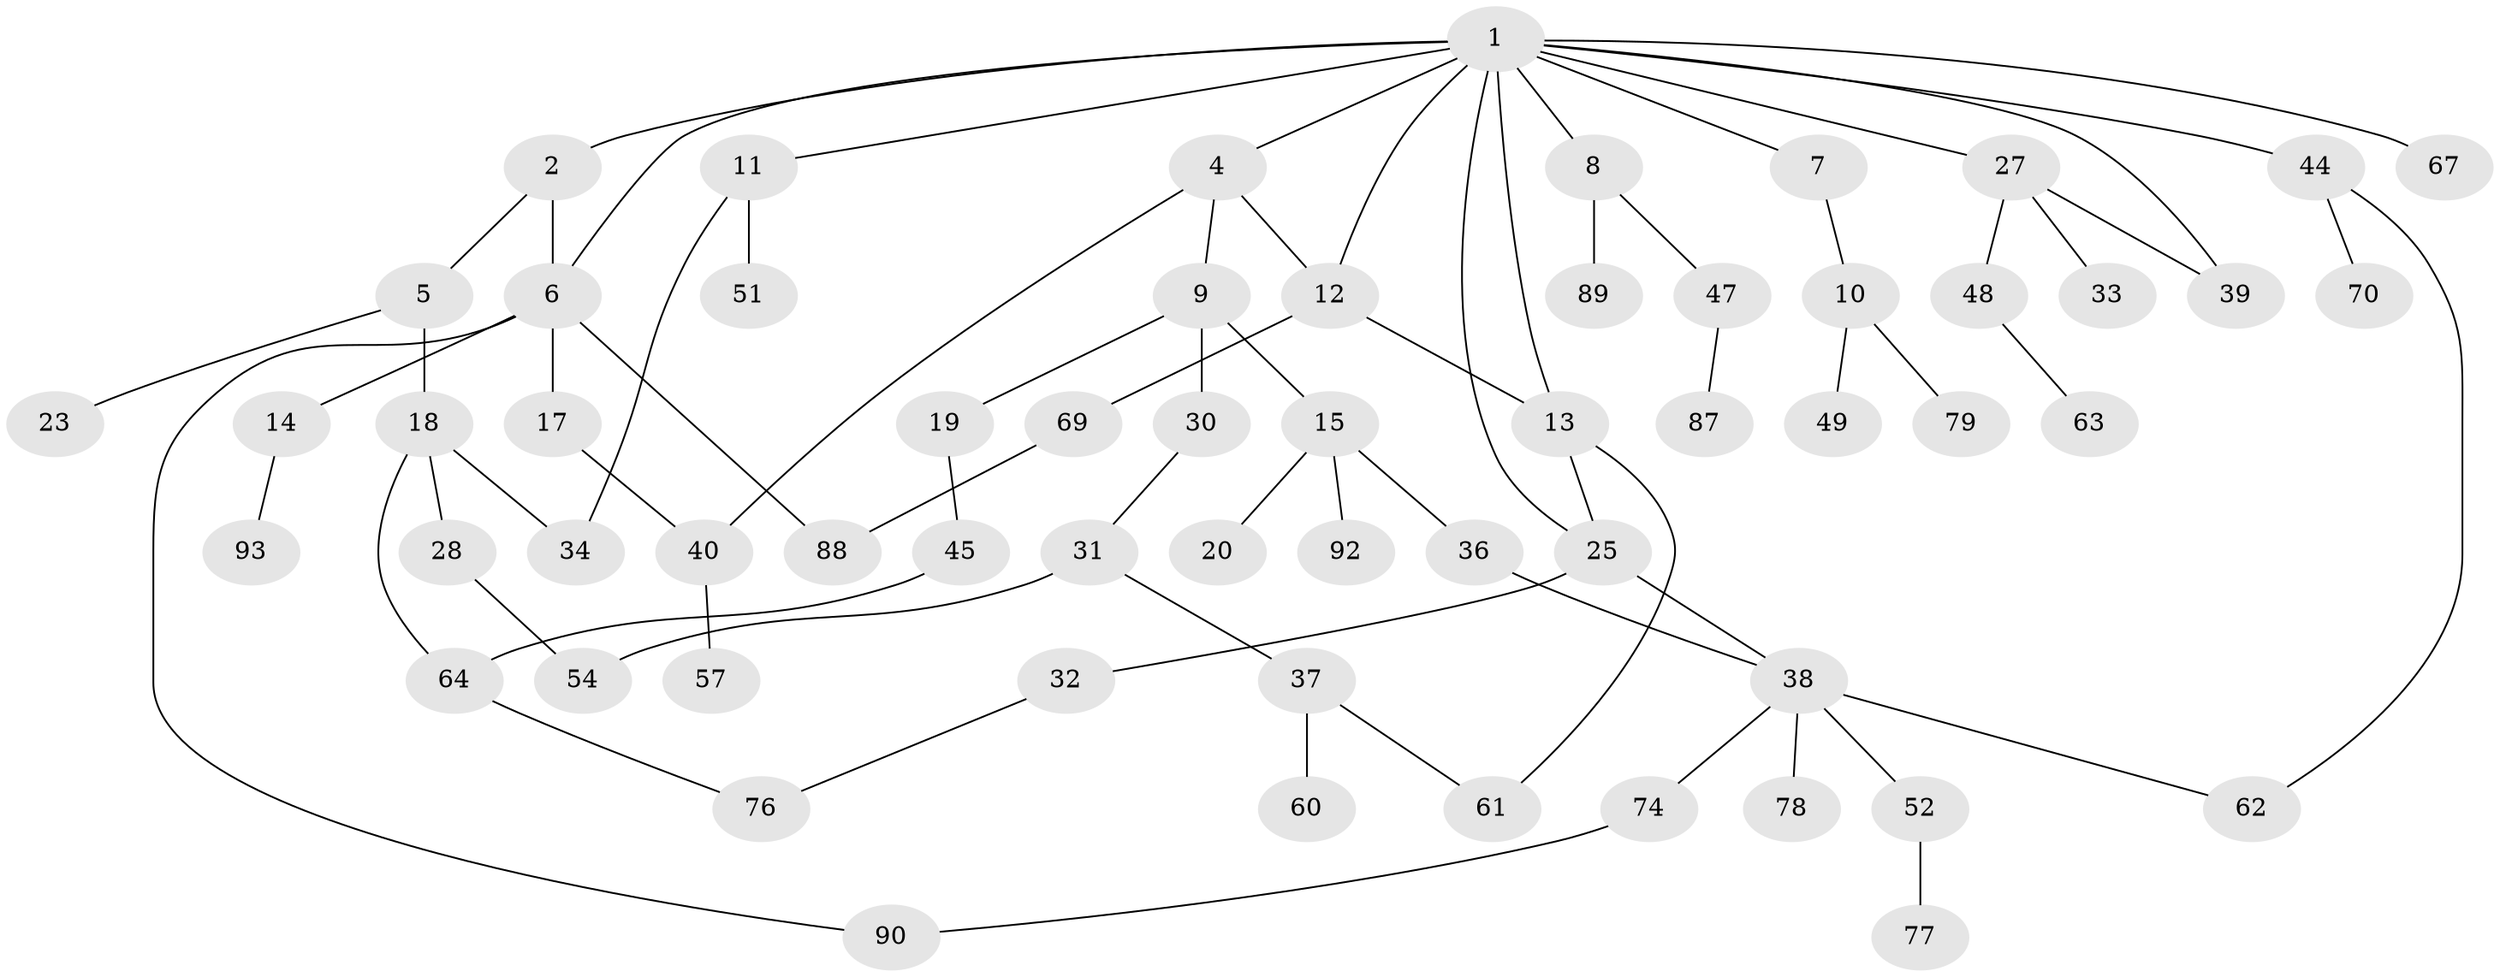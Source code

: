 // original degree distribution, {8: 0.010752688172043012, 4: 0.0967741935483871, 7: 0.010752688172043012, 3: 0.1935483870967742, 5: 0.03225806451612903, 2: 0.3010752688172043, 1: 0.34408602150537637, 6: 0.010752688172043012}
// Generated by graph-tools (version 1.1) at 2025/10/02/27/25 16:10:55]
// undirected, 60 vertices, 74 edges
graph export_dot {
graph [start="1"]
  node [color=gray90,style=filled];
  1 [super="+3"];
  2 [super="+26"];
  4 [super="+59"];
  5 [super="+35"];
  6 [super="+71"];
  7 [super="+16"];
  8 [super="+80"];
  9 [super="+65"];
  10;
  11 [super="+22"];
  12 [super="+56"];
  13 [super="+21"];
  14;
  15 [super="+41"];
  17 [super="+43"];
  18 [super="+24"];
  19;
  20 [super="+53"];
  23;
  25;
  27 [super="+29"];
  28 [super="+58"];
  30;
  31;
  32 [super="+42"];
  33 [super="+91"];
  34 [super="+81"];
  36;
  37 [super="+85"];
  38 [super="+46"];
  39;
  40 [super="+84"];
  44 [super="+50"];
  45 [super="+66"];
  47;
  48 [super="+55"];
  49;
  51 [super="+68"];
  52 [super="+83"];
  54 [super="+75"];
  57;
  60;
  61;
  62;
  63 [super="+72"];
  64 [super="+86"];
  67;
  69 [super="+73"];
  70;
  74;
  76 [super="+82"];
  77;
  78;
  79;
  87;
  88;
  89;
  90;
  92;
  93;
  1 -- 2;
  1 -- 6;
  1 -- 7;
  1 -- 8;
  1 -- 25;
  1 -- 44;
  1 -- 67;
  1 -- 4;
  1 -- 39;
  1 -- 27;
  1 -- 11;
  1 -- 12;
  1 -- 13;
  2 -- 5;
  2 -- 6;
  4 -- 9;
  4 -- 12;
  4 -- 40;
  5 -- 18;
  5 -- 23;
  6 -- 14;
  6 -- 17;
  6 -- 88;
  6 -- 90;
  7 -- 10;
  8 -- 47;
  8 -- 89;
  9 -- 15;
  9 -- 19;
  9 -- 30;
  10 -- 49;
  10 -- 79;
  11 -- 51;
  11 -- 34;
  12 -- 13;
  12 -- 69;
  13 -- 61;
  13 -- 25;
  14 -- 93;
  15 -- 20;
  15 -- 36;
  15 -- 92;
  17 -- 40;
  18 -- 28;
  18 -- 34;
  18 -- 64;
  19 -- 45;
  25 -- 32;
  25 -- 38;
  27 -- 48;
  27 -- 33;
  27 -- 39;
  28 -- 54;
  30 -- 31;
  31 -- 37;
  31 -- 54;
  32 -- 76;
  36 -- 38;
  37 -- 60;
  37 -- 61;
  38 -- 52;
  38 -- 74;
  38 -- 78;
  38 -- 62;
  40 -- 57;
  44 -- 62;
  44 -- 70;
  45 -- 64;
  47 -- 87;
  48 -- 63;
  52 -- 77;
  64 -- 76;
  69 -- 88;
  74 -- 90;
}
